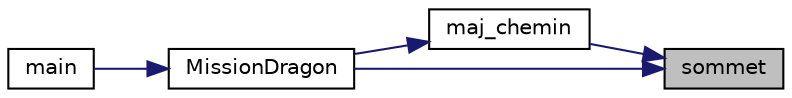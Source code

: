 digraph "sommet"
{
 // LATEX_PDF_SIZE
  edge [fontname="Helvetica",fontsize="10",labelfontname="Helvetica",labelfontsize="10"];
  node [fontname="Helvetica",fontsize="10",shape=record];
  rankdir="RL";
  Node1 [label="sommet",height=0.2,width=0.4,color="black", fillcolor="grey75", style="filled", fontcolor="black",tooltip="Lire l'item au sommet de la pile."];
  Node1 -> Node2 [dir="back",color="midnightblue",fontsize="10",style="solid",fontname="Helvetica"];
  Node2 [label="maj_chemin",height=0.2,width=0.4,color="black", fillcolor="white", style="filled",URL="$laby_game_8cpp.html#adec24760babd442c43aace3b514d7a5d",tooltip="Met à jour la pile contenant les coordonnées du chemin du dragon."];
  Node2 -> Node3 [dir="back",color="midnightblue",fontsize="10",style="solid",fontname="Helvetica"];
  Node3 [label="MissionDragon",height=0.2,width=0.4,color="black", fillcolor="white", style="filled",URL="$laby_game_8h.html#aaf229a2ed61a835a28258b1a8e588be5",tooltip="Parcours du labyrinthe par le dragon."];
  Node3 -> Node4 [dir="back",color="midnightblue",fontsize="10",style="solid",fontname="Helvetica"];
  Node4 [label="main",height=0.2,width=0.4,color="black", fillcolor="white", style="filled",URL="$main_8cpp.html#ae66f6b31b5ad750f1fe042a706a4e3d4",tooltip=" "];
  Node1 -> Node3 [dir="back",color="midnightblue",fontsize="10",style="solid",fontname="Helvetica"];
}
